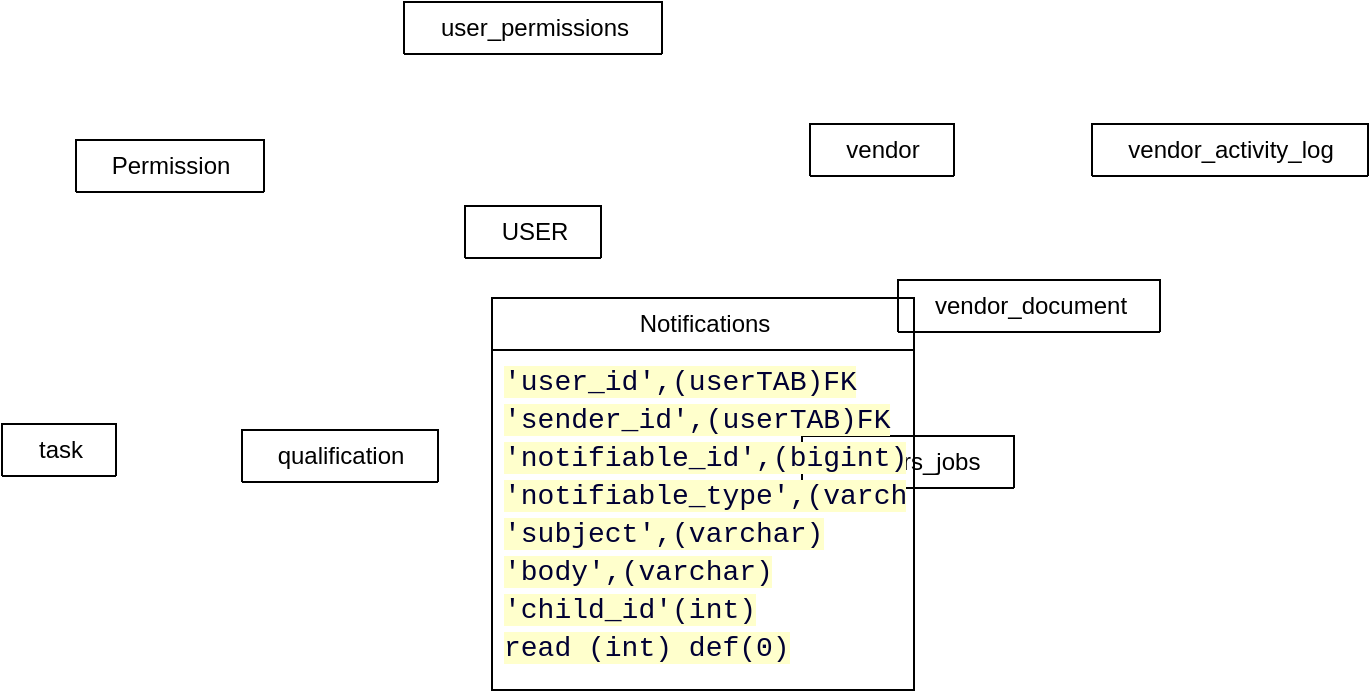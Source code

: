 <mxfile version="25.0.1">
  <diagram name="Page-1" id="tnQ678aVrlw4dm5YoUwT">
    <mxGraphModel dx="794" dy="384" grid="0" gridSize="10" guides="1" tooltips="1" connect="1" arrows="1" fold="1" page="1" pageScale="1" pageWidth="850" pageHeight="1100" background="none" math="0" shadow="0">
      <root>
        <mxCell id="0" />
        <mxCell id="1" parent="0" />
        <mxCell id="ZSYq4ZnVDpGivRZ-uzch-1" value="USER" style="swimlane;fontStyle=0;childLayout=stackLayout;horizontal=1;startSize=26;fillColor=none;horizontalStack=0;resizeParent=1;resizeParentMax=0;resizeLast=0;collapsible=1;marginBottom=0;html=1;" vertex="1" collapsed="1" parent="1">
          <mxGeometry x="303.5" y="137" width="68" height="26" as="geometry">
            <mxRectangle x="273" y="176" width="148" height="78" as="alternateBounds" />
          </mxGeometry>
        </mxCell>
        <mxCell id="ZSYq4ZnVDpGivRZ-uzch-2" value="id&lt;div&gt;Vendor_id (userTAB) (FK)&lt;/div&gt;" style="text;strokeColor=none;fillColor=none;align=left;verticalAlign=top;spacingLeft=4;spacingRight=4;overflow=hidden;rotatable=0;points=[[0,0.5],[1,0.5]];portConstraint=eastwest;whiteSpace=wrap;html=1;" vertex="1" parent="ZSYq4ZnVDpGivRZ-uzch-1">
          <mxGeometry y="26" width="148" height="52" as="geometry" />
        </mxCell>
        <mxCell id="ZSYq4ZnVDpGivRZ-uzch-5" style="edgeStyle=orthogonalEdgeStyle;rounded=0;orthogonalLoop=1;jettySize=auto;html=1;exitX=1;exitY=0.5;exitDx=0;exitDy=0;" edge="1" parent="ZSYq4ZnVDpGivRZ-uzch-1">
          <mxGeometry relative="1" as="geometry">
            <mxPoint x="116" y="65" as="sourcePoint" />
            <mxPoint x="116" y="65" as="targetPoint" />
          </mxGeometry>
        </mxCell>
        <mxCell id="ZSYq4ZnVDpGivRZ-uzch-7" value="Permission" style="swimlane;fontStyle=0;childLayout=stackLayout;horizontal=1;startSize=26;fillColor=none;horizontalStack=0;resizeParent=1;resizeParentMax=0;resizeLast=0;collapsible=1;marginBottom=0;html=1;" vertex="1" collapsed="1" parent="1">
          <mxGeometry x="109" y="104" width="94" height="26" as="geometry">
            <mxRectangle x="148" y="104" width="140" height="104" as="alternateBounds" />
          </mxGeometry>
        </mxCell>
        <mxCell id="ZSYq4ZnVDpGivRZ-uzch-8" value="id" style="text;strokeColor=none;fillColor=none;align=left;verticalAlign=top;spacingLeft=4;spacingRight=4;overflow=hidden;rotatable=0;points=[[0,0.5],[1,0.5]];portConstraint=eastwest;whiteSpace=wrap;html=1;" vertex="1" parent="ZSYq4ZnVDpGivRZ-uzch-7">
          <mxGeometry y="26" width="140" height="26" as="geometry" />
        </mxCell>
        <mxCell id="ZSYq4ZnVDpGivRZ-uzch-9" value="permission(varchar)" style="text;strokeColor=none;fillColor=none;align=left;verticalAlign=top;spacingLeft=4;spacingRight=4;overflow=hidden;rotatable=0;points=[[0,0.5],[1,0.5]];portConstraint=eastwest;whiteSpace=wrap;html=1;" vertex="1" parent="ZSYq4ZnVDpGivRZ-uzch-7">
          <mxGeometry y="52" width="140" height="26" as="geometry" />
        </mxCell>
        <mxCell id="ZSYq4ZnVDpGivRZ-uzch-10" value="type(varchar)&lt;div&gt;&lt;br&gt;&lt;/div&gt;" style="text;strokeColor=none;fillColor=none;align=left;verticalAlign=top;spacingLeft=4;spacingRight=4;overflow=hidden;rotatable=0;points=[[0,0.5],[1,0.5]];portConstraint=eastwest;whiteSpace=wrap;html=1;" vertex="1" parent="ZSYq4ZnVDpGivRZ-uzch-7">
          <mxGeometry y="78" width="140" height="26" as="geometry" />
        </mxCell>
        <mxCell id="ZSYq4ZnVDpGivRZ-uzch-11" value="user_permissions" style="swimlane;fontStyle=0;childLayout=stackLayout;horizontal=1;startSize=26;fillColor=none;horizontalStack=0;resizeParent=1;resizeParentMax=0;resizeLast=0;collapsible=1;marginBottom=0;html=1;" vertex="1" collapsed="1" parent="1">
          <mxGeometry x="273" y="35" width="129" height="26" as="geometry">
            <mxRectangle x="328" y="34" width="140" height="104" as="alternateBounds" />
          </mxGeometry>
        </mxCell>
        <mxCell id="ZSYq4ZnVDpGivRZ-uzch-12" value="id" style="text;strokeColor=none;fillColor=none;align=left;verticalAlign=top;spacingLeft=4;spacingRight=4;overflow=hidden;rotatable=0;points=[[0,0.5],[1,0.5]];portConstraint=eastwest;whiteSpace=wrap;html=1;" vertex="1" parent="ZSYq4ZnVDpGivRZ-uzch-11">
          <mxGeometry y="26" width="140" height="26" as="geometry" />
        </mxCell>
        <mxCell id="ZSYq4ZnVDpGivRZ-uzch-13" value="permission_id(FK)" style="text;strokeColor=none;fillColor=none;align=left;verticalAlign=top;spacingLeft=4;spacingRight=4;overflow=hidden;rotatable=0;points=[[0,0.5],[1,0.5]];portConstraint=eastwest;whiteSpace=wrap;html=1;" vertex="1" parent="ZSYq4ZnVDpGivRZ-uzch-11">
          <mxGeometry y="52" width="140" height="26" as="geometry" />
        </mxCell>
        <mxCell id="ZSYq4ZnVDpGivRZ-uzch-14" value="user_id(FK)" style="text;strokeColor=none;fillColor=none;align=left;verticalAlign=top;spacingLeft=4;spacingRight=4;overflow=hidden;rotatable=0;points=[[0,0.5],[1,0.5]];portConstraint=eastwest;whiteSpace=wrap;html=1;" vertex="1" parent="ZSYq4ZnVDpGivRZ-uzch-11">
          <mxGeometry y="78" width="140" height="26" as="geometry" />
        </mxCell>
        <mxCell id="ZSYq4ZnVDpGivRZ-uzch-15" value="vendor" style="swimlane;fontStyle=0;childLayout=stackLayout;horizontal=1;startSize=26;fillColor=none;horizontalStack=0;resizeParent=1;resizeParentMax=0;resizeLast=0;collapsible=1;marginBottom=0;html=1;" vertex="1" collapsed="1" parent="1">
          <mxGeometry x="476" y="96" width="72" height="26" as="geometry">
            <mxRectangle x="490" y="80" width="151" height="196" as="alternateBounds" />
          </mxGeometry>
        </mxCell>
        <mxCell id="ZSYq4ZnVDpGivRZ-uzch-16" value="id&lt;div&gt;user_id(FK)&lt;/div&gt;&lt;div&gt;registration_num(varchar)&lt;/div&gt;&lt;div&gt;name(varchar)&lt;/div&gt;&lt;div&gt;email(varchar)&lt;/div&gt;&lt;div&gt;notifiy_email(varchar)&lt;/div&gt;&lt;div&gt;phone(varchar)&lt;/div&gt;&lt;div&gt;address(varchar)&lt;/div&gt;&lt;div&gt;logo(varchar)&lt;/div&gt;&lt;div&gt;website(varchar)&lt;/div&gt;&lt;div&gt;Timestamps&lt;/div&gt;" style="text;strokeColor=none;fillColor=none;align=left;verticalAlign=top;spacingLeft=4;spacingRight=4;overflow=hidden;rotatable=0;points=[[0,0.5],[1,0.5]];portConstraint=eastwest;whiteSpace=wrap;html=1;" vertex="1" parent="ZSYq4ZnVDpGivRZ-uzch-15">
          <mxGeometry y="26" width="151" height="170" as="geometry" />
        </mxCell>
        <mxCell id="ZSYq4ZnVDpGivRZ-uzch-19" value="vendor_activity_log" style="swimlane;fontStyle=0;childLayout=stackLayout;horizontal=1;startSize=26;fillColor=none;horizontalStack=0;resizeParent=1;resizeParentMax=0;resizeLast=0;collapsible=1;marginBottom=0;html=1;" vertex="1" collapsed="1" parent="1">
          <mxGeometry x="617" y="96" width="138" height="26" as="geometry">
            <mxRectangle x="525" y="165" width="140" height="150" as="alternateBounds" />
          </mxGeometry>
        </mxCell>
        <mxCell id="ZSYq4ZnVDpGivRZ-uzch-20" value="id&lt;div&gt;user_id(FK)&lt;/div&gt;&lt;div&gt;vendor_id(FK)&lt;/div&gt;&lt;div&gt;subject_type----&lt;/div&gt;&lt;div&gt;subject_id------&lt;/div&gt;&lt;div&gt;status (varchar)&lt;/div&gt;&lt;div&gt;data&amp;nbsp; ( longtext)&lt;/div&gt;&lt;div style=&quot;line-height: 140%;&quot;&gt;Timestamp&lt;/div&gt;" style="text;strokeColor=none;fillColor=none;align=left;verticalAlign=top;spacingLeft=4;spacingRight=4;overflow=hidden;rotatable=0;points=[[0,0.5],[1,0.5]];portConstraint=eastwest;whiteSpace=wrap;html=1;" vertex="1" parent="ZSYq4ZnVDpGivRZ-uzch-19">
          <mxGeometry y="26" width="140" height="124" as="geometry" />
        </mxCell>
        <mxCell id="ZSYq4ZnVDpGivRZ-uzch-23" value="vendor_document" style="swimlane;fontStyle=0;childLayout=stackLayout;horizontal=1;startSize=26;fillColor=none;horizontalStack=0;resizeParent=1;resizeParentMax=0;resizeLast=0;collapsible=1;marginBottom=0;html=1;" vertex="1" collapsed="1" parent="1">
          <mxGeometry x="520" y="174" width="131" height="26" as="geometry">
            <mxRectangle x="416" y="177" width="143" height="153" as="alternateBounds" />
          </mxGeometry>
        </mxCell>
        <mxCell id="ZSYq4ZnVDpGivRZ-uzch-24" value="id&lt;div&gt;admin_id(user_tab)(FK)&lt;/div&gt;&lt;div&gt;vendor_id(FK)&lt;/div&gt;&lt;div&gt;name(varchar)&lt;/div&gt;&lt;div&gt;path(varchar)&lt;/div&gt;&lt;div&gt;type(varchar)&lt;/div&gt;&lt;div&gt;size (bigint 20)&lt;/div&gt;&lt;div&gt;Timestamps&lt;/div&gt;" style="text;strokeColor=none;fillColor=none;align=left;verticalAlign=top;spacingLeft=4;spacingRight=4;overflow=hidden;rotatable=0;points=[[0,0.5],[1,0.5]];portConstraint=eastwest;whiteSpace=wrap;html=1;" vertex="1" parent="ZSYq4ZnVDpGivRZ-uzch-23">
          <mxGeometry y="26" width="143" height="127" as="geometry" />
        </mxCell>
        <mxCell id="ZSYq4ZnVDpGivRZ-uzch-27" value="vendors_jobs" style="swimlane;fontStyle=0;childLayout=stackLayout;horizontal=1;startSize=26;fillColor=none;horizontalStack=0;resizeParent=1;resizeParentMax=0;resizeLast=0;collapsible=1;marginBottom=0;html=1;" vertex="1" collapsed="1" parent="1">
          <mxGeometry x="472" y="252" width="106" height="26" as="geometry">
            <mxRectangle x="345" y="243" width="198" height="558" as="alternateBounds" />
          </mxGeometry>
        </mxCell>
        <mxCell id="ZSYq4ZnVDpGivRZ-uzch-28" value="id&lt;div&gt;vendor_id(userTab)FK&lt;/div&gt;&lt;div&gt;job_owner_id(userTAB)FK&lt;/div&gt;&lt;div&gt;customer_id (FK)&lt;/div&gt;&lt;div&gt;job_uni_id (varchar)&lt;/div&gt;&lt;div&gt;job_title(varchar)&lt;/div&gt;&lt;div&gt;job_description(varchar)&lt;/div&gt;&lt;div&gt;office_note(varchar)&lt;/div&gt;&lt;div&gt;staf_note(varchar)&lt;/div&gt;&lt;div&gt;customer_name(varchar)&lt;/div&gt;&lt;div&gt;number_of_staf (int)&lt;/div&gt;&lt;div&gt;assigned_staf (int)&lt;/div&gt;&lt;div&gt;assigned_equipment(int)&lt;/div&gt;&lt;div&gt;assigned_contract(int)&lt;/div&gt;&lt;div&gt;hours_booked (varchar)&lt;/div&gt;&lt;div&gt;start_date_time (Timestamp)&lt;/div&gt;&lt;div&gt;completed_at (timestamp)&lt;/div&gt;&lt;div&gt;address (varchar)&lt;/div&gt;&lt;div&gt;location (varchar)&lt;/div&gt;&lt;div&gt;secondary_loca (varchar)&lt;/div&gt;&lt;div&gt;secondary_address (varchar)&lt;/div&gt;&lt;div&gt;latitude (varchar)&lt;/div&gt;&lt;div&gt;longitude (varchar)&lt;/div&gt;&lt;div&gt;secondary_lattude (varchar)&lt;/div&gt;&lt;div&gt;secondary_longitude (varchar)&lt;/div&gt;&lt;div&gt;&amp;nbsp;repeate_days (varchar)&lt;/div&gt;&lt;div&gt;resource_description (varchar)&lt;/div&gt;&lt;div&gt;signatory_docum (varchar)&lt;/div&gt;&lt;div&gt;status (int)&lt;/div&gt;&lt;div&gt;isparent (int)&lt;/div&gt;&lt;div&gt;notes (varchar)&lt;/div&gt;&lt;div&gt;job_complete_photo (varchar)&lt;/div&gt;&lt;div&gt;activity (varchar)&lt;/div&gt;&lt;div&gt;staf_roles (varchar)&lt;/div&gt;&lt;div&gt;authrized_person (varchar)&lt;/div&gt;&lt;div&gt;Timestamps&lt;/div&gt;" style="text;strokeColor=none;fillColor=none;align=left;verticalAlign=top;spacingLeft=4;spacingRight=4;overflow=hidden;rotatable=0;points=[[0,0.5],[1,0.5]];portConstraint=eastwest;whiteSpace=wrap;html=1;" vertex="1" parent="ZSYq4ZnVDpGivRZ-uzch-27">
          <mxGeometry y="26" width="198" height="532" as="geometry" />
        </mxCell>
        <mxCell id="ZSYq4ZnVDpGivRZ-uzch-31" value="task" style="swimlane;fontStyle=0;childLayout=stackLayout;horizontal=1;startSize=26;fillColor=none;horizontalStack=0;resizeParent=1;resizeParentMax=0;resizeLast=0;collapsible=1;marginBottom=0;html=1;" vertex="1" collapsed="1" parent="1">
          <mxGeometry x="72" y="246" width="57" height="26" as="geometry">
            <mxRectangle x="537" y="7" width="140" height="149" as="alternateBounds" />
          </mxGeometry>
        </mxCell>
        <mxCell id="ZSYq4ZnVDpGivRZ-uzch-32" value="id&lt;div&gt;vendor_id (userTAB) FK&lt;/div&gt;&lt;div&gt;title&lt;/div&gt;&lt;div&gt;description&lt;/div&gt;&lt;div&gt;priority&lt;/div&gt;&lt;div&gt;status (int)&lt;/div&gt;&lt;div&gt;due_date (timestamps)&lt;/div&gt;&lt;div&gt;Timestamps&lt;/div&gt;" style="text;strokeColor=none;fillColor=none;align=left;verticalAlign=top;spacingLeft=4;spacingRight=4;overflow=hidden;rotatable=0;points=[[0,0.5],[1,0.5]];portConstraint=eastwest;whiteSpace=wrap;html=1;" vertex="1" parent="ZSYq4ZnVDpGivRZ-uzch-31">
          <mxGeometry y="26" width="140" height="123" as="geometry" />
        </mxCell>
        <mxCell id="ZSYq4ZnVDpGivRZ-uzch-35" value="qualification" style="swimlane;fontStyle=0;childLayout=stackLayout;horizontal=1;startSize=26;fillColor=none;horizontalStack=0;resizeParent=1;resizeParentMax=0;resizeLast=0;collapsible=1;marginBottom=0;html=1;" vertex="1" collapsed="1" parent="1">
          <mxGeometry x="192" y="249" width="98" height="26" as="geometry">
            <mxRectangle x="173" y="223" width="227" height="199" as="alternateBounds" />
          </mxGeometry>
        </mxCell>
        <mxCell id="ZSYq4ZnVDpGivRZ-uzch-36" value="&lt;div style=&quot;font-family: Consolas, &amp;quot;Courier New&amp;quot;, monospace; font-size: 14px; line-height: 19px; white-space: pre;&quot;&gt;&lt;div style=&quot;&quot;&gt;&lt;font style=&quot;background-color: rgb(255, 255, 204);&quot; color=&quot;#000033&quot;&gt;&#39;staff_id&#39; (userTAB) FK&lt;/font&gt;&lt;/div&gt;&lt;div style=&quot;&quot;&gt;&lt;font style=&quot;background-color: rgb(255, 255, 204);&quot; color=&quot;#000033&quot;&gt;&#39;contractor_id&#39; (userTAB) FK&lt;/font&gt;&lt;/div&gt;&lt;div style=&quot;&quot;&gt;&lt;font style=&quot;background-color: rgb(255, 255, 204);&quot; color=&quot;#000033&quot;&gt;&#39;qualification&#39;,&lt;/font&gt;&lt;/div&gt;&lt;div style=&quot;&quot;&gt;&lt;font style=&quot;background-color: rgb(255, 255, 204);&quot; color=&quot;#000033&quot;&gt;&#39;instituation_name&#39;,&lt;/font&gt;&lt;/div&gt;&lt;div style=&quot;&quot;&gt;&lt;font style=&quot;background-color: rgb(255, 255, 204);&quot; color=&quot;#000033&quot;&gt;&#39;effective_date&#39;,&lt;/font&gt;&lt;/div&gt;&lt;div style=&quot;&quot;&gt;&lt;font style=&quot;background-color: rgb(255, 255, 204);&quot; color=&quot;#000033&quot;&gt;&#39;expiry_date&#39;,&lt;/font&gt;&lt;/div&gt;&lt;div style=&quot;&quot;&gt;&lt;font style=&quot;background-color: rgb(255, 255, 204);&quot; color=&quot;#000033&quot;&gt;&#39;document&#39;,&lt;/font&gt;&lt;/div&gt;&lt;div style=&quot;&quot;&gt;&lt;font style=&quot;background-color: rgb(255, 255, 204);&quot; color=&quot;#000033&quot;&gt;timestamps&lt;/font&gt;&lt;/div&gt;&lt;/div&gt;" style="text;strokeColor=none;fillColor=none;align=left;verticalAlign=top;spacingLeft=4;spacingRight=4;overflow=hidden;rotatable=0;points=[[0,0.5],[1,0.5]];portConstraint=eastwest;whiteSpace=wrap;html=1;" vertex="1" parent="ZSYq4ZnVDpGivRZ-uzch-35">
          <mxGeometry y="26" width="227" height="173" as="geometry" />
        </mxCell>
        <mxCell id="ZSYq4ZnVDpGivRZ-uzch-39" value="Notifications" style="swimlane;fontStyle=0;childLayout=stackLayout;horizontal=1;startSize=26;fillColor=none;horizontalStack=0;resizeParent=1;resizeParentMax=0;resizeLast=0;collapsible=1;marginBottom=0;html=1;" vertex="1" parent="1">
          <mxGeometry x="317" y="183" width="211" height="196" as="geometry" />
        </mxCell>
        <mxCell id="ZSYq4ZnVDpGivRZ-uzch-40" value="&lt;div style=&quot;font-family: Consolas, &amp;quot;Courier New&amp;quot;, monospace; font-size: 14px; line-height: 19px; white-space: pre;&quot;&gt;&lt;div style=&quot;&quot;&gt;&lt;span style=&quot;background-color: rgb(255, 255, 204);&quot;&gt;&lt;font color=&quot;#000033&quot;&gt;&#39;user_id&#39;,(userTAB)FK&lt;/font&gt;&lt;/span&gt;&lt;/div&gt;&lt;div style=&quot;&quot;&gt;&lt;span style=&quot;background-color: rgb(255, 255, 204);&quot;&gt;&lt;font color=&quot;#000033&quot;&gt;&#39;sender_id&#39;,(userTAB)FK&lt;/font&gt;&lt;/span&gt;&lt;/div&gt;&lt;div style=&quot;&quot;&gt;&lt;span style=&quot;background-color: rgb(255, 255, 204);&quot;&gt;&lt;font color=&quot;#000033&quot;&gt;&#39;notifiable_id&#39;,(bigint)&lt;/font&gt;&lt;/span&gt;&lt;/div&gt;&lt;div style=&quot;&quot;&gt;&lt;span style=&quot;background-color: rgb(255, 255, 204);&quot;&gt;&lt;font color=&quot;#000033&quot;&gt;&#39;notifiable_type&#39;,(varchar)&lt;/font&gt;&lt;/span&gt;&lt;/div&gt;&lt;div style=&quot;&quot;&gt;&lt;span style=&quot;background-color: rgb(255, 255, 204);&quot;&gt;&lt;font color=&quot;#000033&quot;&gt;&#39;subject&#39;,(varchar)&lt;/font&gt;&lt;/span&gt;&lt;/div&gt;&lt;div style=&quot;&quot;&gt;&lt;span style=&quot;background-color: rgb(255, 255, 204);&quot;&gt;&lt;font color=&quot;#000033&quot;&gt;&#39;body&#39;,(varchar)&lt;/font&gt;&lt;/span&gt;&lt;/div&gt;&lt;div style=&quot;&quot;&gt;&lt;span style=&quot;background-color: rgb(255, 255, 204);&quot;&gt;&lt;font color=&quot;#000033&quot;&gt;&#39;child_id&#39;(int)&lt;/font&gt;&lt;/span&gt;&lt;/div&gt;&lt;div style=&quot;&quot;&gt;&lt;span style=&quot;background-color: rgb(255, 255, 204);&quot;&gt;&lt;font color=&quot;#000033&quot;&gt;read (int) def(0)&lt;/font&gt;&lt;/span&gt;&lt;/div&gt;&lt;/div&gt;" style="text;strokeColor=none;fillColor=none;align=left;verticalAlign=top;spacingLeft=4;spacingRight=4;overflow=hidden;rotatable=0;points=[[0,0.5],[1,0.5]];portConstraint=eastwest;whiteSpace=wrap;html=1;" vertex="1" parent="ZSYq4ZnVDpGivRZ-uzch-39">
          <mxGeometry y="26" width="211" height="170" as="geometry" />
        </mxCell>
      </root>
    </mxGraphModel>
  </diagram>
</mxfile>
